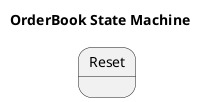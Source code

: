 @startuml OrderBook State Machine

title OrderBook State Machine

state "Reset" as Reset
'[*] --> Rsuh

'state "Read Sequenced Unit Header" as Rsuh: Read 8 bytes
'state "Read Sequenced Unit Header" as Rsuh: Save Hdr Length
'state "Read Sequenced Unit Header" as Rsuh: Hdr Length = (msg_buffer[0] << 8 | msg_buffer[1])
'Rsuh --> Rmsg : Read 2 bytes

/'
state "Read Message Type and Length" as Rmsg: Message Length = msg_buffer[0]
state "Read Message Type and Length" as Rmsg: Message Type = msg_buffer[1]
Rmsg --> Read_Time
Read_Time --> Save_Time
Save_Time -> Rmsg
Rmsg --> Read_Add_Order
Read_Add_Order --> SOO
Rmsg --> Read_Order_Executed
Read_Order_Executed --> SOO
Rmsg --> Read_Reduce_Size
Read_Reduce_Size --> SOO
Rmsg --> Read_Modify_Order
Read_Modify_Order --> SOO
Rmsg --> Read_Delete_Order
Read_Delete_Order --> SOO

SOO -> Rmsg

state "Read Time" as Read_Time: seconds since midnight (4 bytes)
state "Read Time" as Read_Time: Time = (msg_buffer[0] << 24) | (msg_buffer[1] << 16) |
state "Read Time" as Read_Time:     (msg_buffer[2] << 8) | (msg_buffer[3])

state "Read Add Order" as Read_Add_Order: 3 sub-types
state "Read Add Order" as Read_Add_Order: Add Order (long)
state "Read Add Order" as Read_Add_Order: Add Order (short)
state "Read Add Order" as Read_Add_Order: Add Order (expanded)

state "Read Order Executed" as Read_Order_Executed: 2 sub-types
state "Read Order Executed" as Read_Order_Executed: Order Executed 
state "Read Order Executed" as Read_Order_Executed: Order Executed at Price/Size

state "Read Reduce Size" as Read_Reduce_Size: 2 sub-types
state "Read Reduce Size" as Read_Reduce_Size: Reduce Size (short)
state "Read Reduce Size" as Read_Reduce_Size: Reduce Size (long)

state "Read Modify Order" as Read_Modify_Order: 2 sub-types
state "Read Modify Order" as Read_Modify_Order: Modify (short)
state "Read Modify Order" as Read_Modify_Order: Modify (long)

state "Save/Reset Time" as Save_Time: Reset clock
state "Send to Order Book" as SOO: Send normalized format to Order Book

SOO --> [*]
'/

'state ProcessingTask {
'  [*] --> long1
'  long1 --> ProcessData : Enough Data
'}
'ProcessingTask -> [*]
@enduml